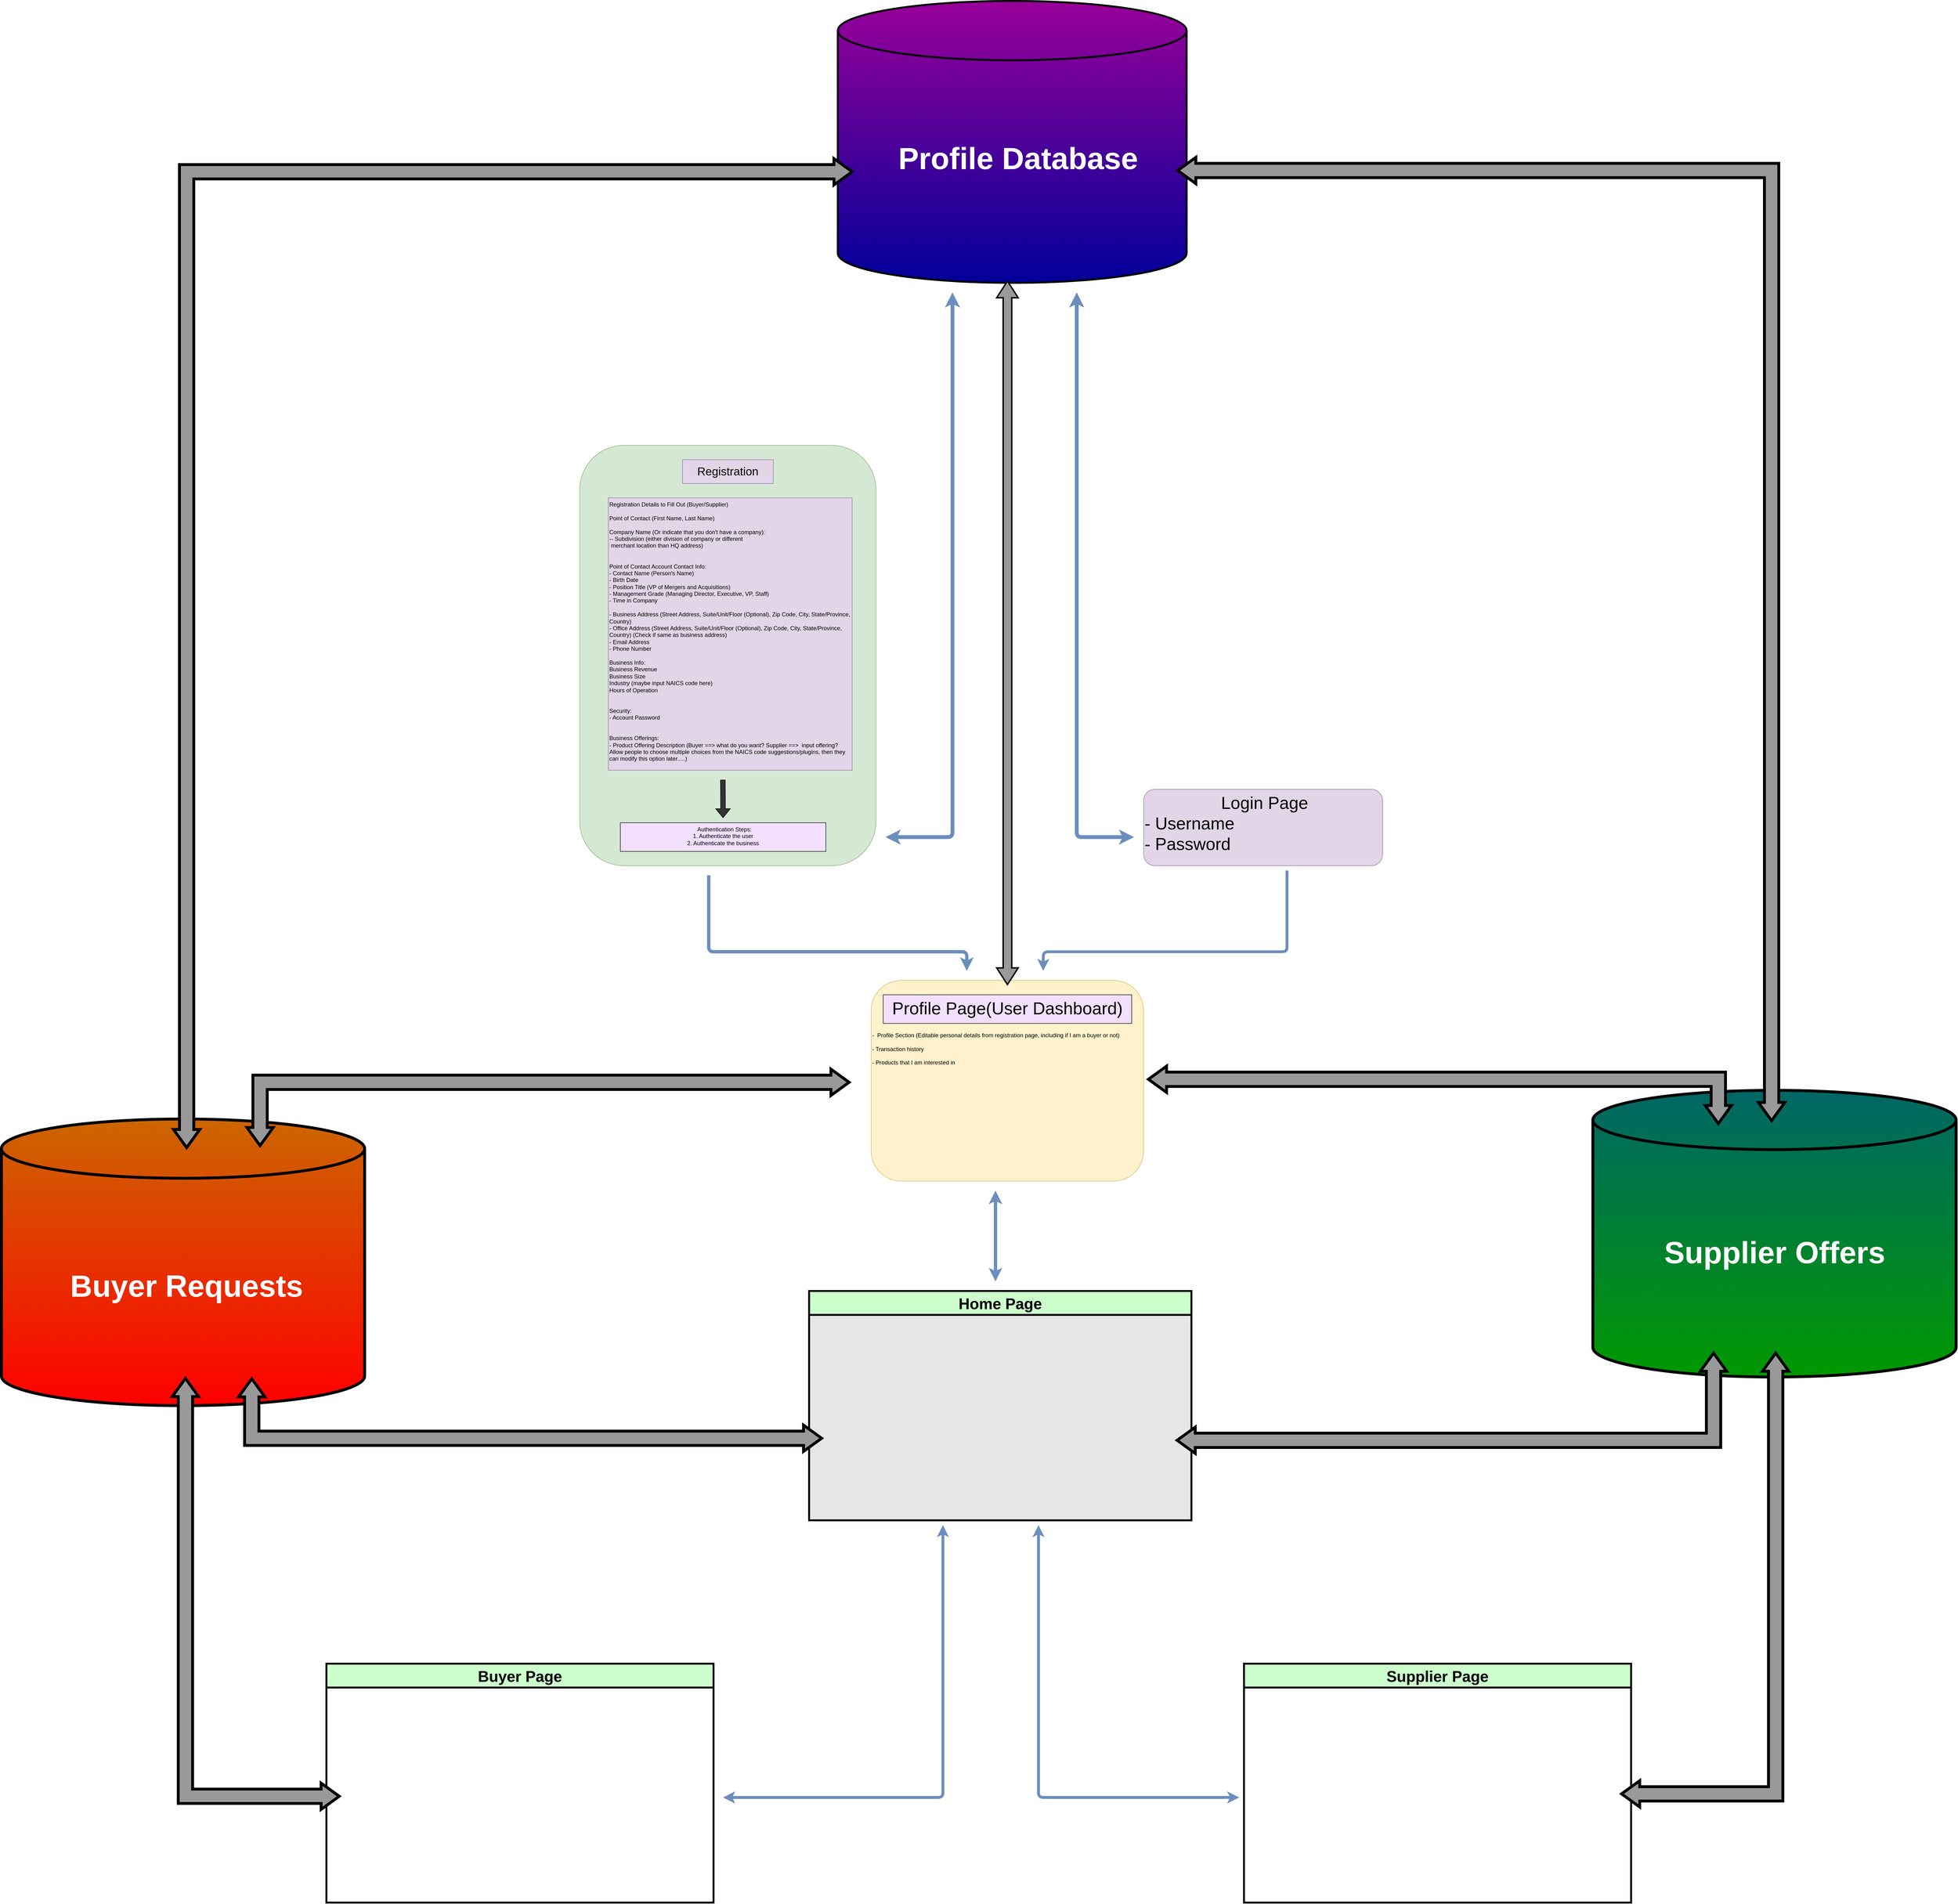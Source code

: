 <mxfile version="14.9.0" type="device"><diagram id="RiQjVPVDVquNFwy4lzcZ" name="Page-1"><mxGraphModel dx="5763" dy="3054" grid="1" gridSize="10" guides="1" tooltips="1" connect="1" arrows="1" fold="1" page="1" pageScale="1" pageWidth="850" pageHeight="1100" math="0" shadow="0"><root><mxCell id="0"/><mxCell id="1" parent="0"/><mxCell id="wuE6wDkACoCr9kcrCg11-7" value="" style="rounded=1;whiteSpace=wrap;html=1;verticalAlign=top;fillColor=#d5e8d4;strokeColor=#82b366;" parent="1" vertex="1"><mxGeometry x="40" y="-90" width="620" height="880" as="geometry"/></mxCell><mxCell id="wuE6wDkACoCr9kcrCg11-6" value="Registration Details to Fill Out (Buyer/Supplier)&lt;br&gt;&lt;br&gt;Point of Contact (First Name, Last Name)&lt;br&gt;&lt;br&gt;Company Name (Or indicate that you don't have a company):&lt;br&gt;&lt;span&gt;&#9;&lt;/span&gt;-- Subdivision (either division of company or different &lt;span&gt;&#9;&lt;/span&gt;&amp;nbsp; &amp;nbsp; &amp;nbsp; &amp;nbsp; &amp;nbsp; &amp;nbsp;&lt;span style=&quot;white-space: pre&quot;&gt;&#9;&lt;/span&gt;&lt;span style=&quot;white-space: pre&quot;&gt;&#9;&lt;/span&gt;&lt;span style=&quot;white-space: pre&quot;&gt;&#9;&lt;/span&gt;&lt;span style=&quot;white-space: pre&quot;&gt;&#9;&lt;/span&gt;&amp;nbsp; &amp;nbsp;&amp;nbsp;&lt;span&gt;&amp;nbsp;&lt;/span&gt;&amp;nbsp; &amp;nbsp; &amp;nbsp; &amp;nbsp; &amp;nbsp; &amp;nbsp;merchant location than HQ address)&lt;br&gt;&lt;br&gt;&lt;br&gt;Point of Contact Account Contact Info:&lt;br&gt;- Contact Name (Person's Name)&lt;br&gt;- Birth Date&lt;br&gt;- Position Title (VP of Mergers and Acquisitions)&lt;br&gt;- Management Grade (Managing Director, Executive, VP, Staff)&lt;br&gt;- Time in Company&lt;br&gt;&lt;br&gt;- Business Address (Street Address, Suite/Unit/Floor (Optional), Zip Code, City, State/Province, Country)&lt;br&gt;- Office Address (Street Address, Suite/Unit/Floor (Optional), Zip Code, City, State/Province, Country) (Check if same as business address)&lt;br&gt;- Email Address&lt;br&gt;- Phone Number&lt;br&gt;&lt;br&gt;Business Info:&lt;br&gt;Business Revenue&lt;br&gt;Business Size&lt;br&gt;Industry (maybe input NAICS code here)&lt;br&gt;Hours of Operation&lt;br&gt;&lt;br&gt;&lt;br&gt;Security:&lt;br&gt;- Account Password&lt;br&gt;&lt;br&gt;&lt;br&gt;Business Offerings:&amp;nbsp;&lt;br&gt;- Product Offering Description (Buyer ==&amp;gt; what do you want? Supplier ==&amp;gt;&amp;nbsp; input offering? Allow people to choose multiple choices from the NAICS code suggestions/plugins, then they can modify this option later.....)" style="rounded=0;whiteSpace=wrap;html=1;verticalAlign=top;fillColor=#e1d5e7;strokeColor=#9673a6;align=left;" parent="1" vertex="1"><mxGeometry x="100" y="20" width="510" height="570" as="geometry"/></mxCell><mxCell id="wuE6wDkACoCr9kcrCg11-8" value="&lt;font style=&quot;font-size: 24px&quot;&gt;Registration&lt;/font&gt;" style="text;html=1;strokeColor=#9673a6;fillColor=#e1d5e7;align=center;verticalAlign=middle;whiteSpace=wrap;rounded=0;" parent="1" vertex="1"><mxGeometry x="255" y="-60" width="190" height="50" as="geometry"/></mxCell><mxCell id="wuE6wDkACoCr9kcrCg11-13" value="" style="shape=flexArrow;endArrow=classic;html=1;fillColor=#333333;" parent="1" edge="1"><mxGeometry width="50" height="50" relative="1" as="geometry"><mxPoint x="339.58" y="610" as="sourcePoint"/><mxPoint x="340" y="690" as="targetPoint"/></mxGeometry></mxCell><mxCell id="wuE6wDkACoCr9kcrCg11-14" value="&amp;nbsp; Authentication Steps:&lt;br&gt;1. Authenticate the user&lt;br&gt;2. Authenticate the business" style="rounded=0;whiteSpace=wrap;html=1;verticalAlign=top;fillColor=#F3E0FF;" parent="1" vertex="1"><mxGeometry x="125" y="700" width="430" height="60" as="geometry"/></mxCell><mxCell id="wuE6wDkACoCr9kcrCg11-16" value="&lt;font style=&quot;font-size: 12px&quot;&gt;&lt;span style=&quot;white-space: pre&quot;&gt;&#9;&lt;/span&gt;&lt;span style=&quot;white-space: pre&quot;&gt;&#9;&lt;span style=&quot;white-space: pre&quot;&gt;&#9;&lt;/span&gt;&lt;span style=&quot;white-space: pre&quot;&gt;&#9;&lt;/span&gt;&lt;span style=&quot;white-space: pre&quot;&gt;&#9;&lt;/span&gt;&lt;span style=&quot;white-space: pre&quot;&gt;&#9;&lt;/span&gt;&lt;span style=&quot;white-space: pre&quot;&gt;&#9;&lt;/span&gt; &lt;/span&gt;&amp;nbsp; &amp;nbsp;&amp;nbsp;&lt;br&gt;&lt;br&gt;&lt;br&gt;&lt;br&gt;&lt;br&gt;&lt;br&gt;&lt;br&gt;-&amp;nbsp; Profile Section (Editable personal details from registration page, including if I am a buyer or not)&lt;br&gt;&lt;br&gt;- Transaction history&lt;br&gt;&lt;br&gt;- Products that I am interested in&lt;br&gt;&lt;br&gt;&lt;br&gt;&amp;nbsp;&lt;br&gt;&lt;br&gt;&lt;/font&gt;" style="rounded=1;whiteSpace=wrap;html=1;fillColor=#fff2cc;verticalAlign=top;strokeColor=#d6b656;align=left;" parent="1" vertex="1"><mxGeometry x="650" y="1030" width="570" height="420" as="geometry"/></mxCell><mxCell id="wuE6wDkACoCr9kcrCg11-19" value="&lt;font style=&quot;font-size: 36px&quot;&gt;&lt;span style=&quot;white-space: pre&quot;&gt;&#9;&lt;/span&gt;&lt;span style=&quot;white-space: pre&quot;&gt;&#9;&lt;/span&gt;Login Page&lt;br&gt;- Username&lt;br&gt;- Password&amp;nbsp;&lt;br&gt;&lt;/font&gt;" style="rounded=1;whiteSpace=wrap;html=1;verticalAlign=top;fillColor=#e1d5e7;strokeColor=#9673a6;align=left;" parent="1" vertex="1"><mxGeometry x="1220" y="630" width="500" height="160" as="geometry"/></mxCell><mxCell id="wuE6wDkACoCr9kcrCg11-21" value="" style="edgeStyle=elbowEdgeStyle;elbow=vertical;endArrow=classic;html=1;fillColor=#dae8fc;strokeWidth=6;strokeColor=#6c8ebf;" parent="1" edge="1"><mxGeometry width="50" height="50" relative="1" as="geometry"><mxPoint x="1520" y="800" as="sourcePoint"/><mxPoint x="1010" y="1010" as="targetPoint"/><Array as="points"><mxPoint x="1340" y="970"/></Array></mxGeometry></mxCell><mxCell id="wuE6wDkACoCr9kcrCg11-24" value="&lt;font style=&quot;font-size: 36px&quot;&gt;Profile Page(User Dashboard)&lt;/font&gt;" style="rounded=0;whiteSpace=wrap;html=1;fillColor=#F3E0FF;verticalAlign=top;" parent="1" vertex="1"><mxGeometry x="675" y="1060" width="520" height="60" as="geometry"/></mxCell><mxCell id="wuE6wDkACoCr9kcrCg11-26" value="" style="shape=cylinder3;whiteSpace=wrap;html=1;boundedLbl=1;backgroundOutline=1;size=62.048;verticalAlign=top;gradientColor=#000099;strokeWidth=4;fillColor=#990099;" parent="1" vertex="1"><mxGeometry x="580" y="-1020" width="730" height="590" as="geometry"/></mxCell><mxCell id="wuE6wDkACoCr9kcrCg11-27" value="&lt;font style=&quot;font-size: 64px&quot; color=&quot;#ffffff&quot;&gt;&lt;b&gt;Profile Database&lt;/b&gt;&lt;/font&gt;" style="text;html=1;strokeColor=none;fillColor=none;align=center;verticalAlign=middle;whiteSpace=wrap;rounded=0;" parent="1" vertex="1"><mxGeometry x="690" y="-790" width="535" height="200" as="geometry"/></mxCell><mxCell id="wuE6wDkACoCr9kcrCg11-30" value="" style="edgeStyle=elbowEdgeStyle;elbow=vertical;endArrow=classic;html=1;strokeWidth=7;fillColor=#dae8fc;strokeColor=#6c8ebf;" parent="1" edge="1"><mxGeometry width="50" height="50" relative="1" as="geometry"><mxPoint x="310" y="810" as="sourcePoint"/><mxPoint x="850" y="1010" as="targetPoint"/><Array as="points"><mxPoint x="490" y="970"/></Array></mxGeometry></mxCell><mxCell id="wuE6wDkACoCr9kcrCg11-36" value="Home Page" style="swimlane;strokeColor=#000000;strokeWidth=4;verticalAlign=top;swimlaneFillColor=#E6E6E6;fillColor=#CCFFCC;startSize=50;fontSize=32;" parent="1" vertex="1"><mxGeometry x="520" y="1680" width="800" height="480" as="geometry"/></mxCell><mxCell id="wuE6wDkACoCr9kcrCg11-37" value="" style="endArrow=classic;startArrow=classic;html=1;strokeWidth=7;fillColor=#dae8fc;strokeColor=#6c8ebf;" parent="1" edge="1"><mxGeometry width="50" height="50" relative="1" as="geometry"><mxPoint x="910" y="1660" as="sourcePoint"/><mxPoint x="910" y="1470" as="targetPoint"/><Array as="points"/></mxGeometry></mxCell><mxCell id="wuE6wDkACoCr9kcrCg11-40" value="Buyer Page" style="swimlane;fontSize=32;strokeColor=#000000;strokeWidth=4;fillColor=#CCFFCC;gradientColor=none;align=center;verticalAlign=top;labelBackgroundColor=none;startSize=50;swimlaneFillColor=#ffffff;" parent="1" vertex="1"><mxGeometry x="-490" y="2460" width="810" height="500" as="geometry"/></mxCell><mxCell id="wuE6wDkACoCr9kcrCg11-41" value="Supplier Page" style="swimlane;fontSize=32;strokeColor=#000000;strokeWidth=4;fillColor=#CCFFCC;gradientColor=none;align=center;verticalAlign=top;labelBackgroundColor=none;startSize=50;swimlaneFillColor=#ffffff;" parent="1" vertex="1"><mxGeometry x="1430" y="2460" width="810" height="500" as="geometry"/></mxCell><mxCell id="wuE6wDkACoCr9kcrCg11-48" value="" style="endArrow=classic;startArrow=classic;html=1;fontSize=32;fontColor=#000000;strokeWidth=6;fillColor=#dae8fc;strokeColor=#6c8ebf;" parent="1" edge="1"><mxGeometry width="100" height="100" relative="1" as="geometry"><mxPoint x="340" y="2740" as="sourcePoint"/><mxPoint x="800" y="2170" as="targetPoint"/><Array as="points"><mxPoint x="800" y="2740"/><mxPoint x="800" y="2650"/></Array></mxGeometry></mxCell><mxCell id="wuE6wDkACoCr9kcrCg11-49" value="" style="endArrow=classic;startArrow=classic;html=1;fontSize=32;fontColor=#000000;strokeWidth=6;fillColor=#dae8fc;strokeColor=#6c8ebf;" parent="1" edge="1"><mxGeometry width="100" height="100" relative="1" as="geometry"><mxPoint x="1420" y="2740" as="sourcePoint"/><mxPoint x="1000" y="2170" as="targetPoint"/><Array as="points"><mxPoint x="1180" y="2740"/><mxPoint x="1000" y="2740"/></Array></mxGeometry></mxCell><mxCell id="wuE6wDkACoCr9kcrCg11-51" value="" style="shape=cylinder3;whiteSpace=wrap;html=1;boundedLbl=1;backgroundOutline=1;size=62.048;verticalAlign=top;strokeWidth=6;gradientColor=#FF0000;fillColor=#CC6600;" parent="1" vertex="1"><mxGeometry x="-1170" y="1320" width="760" height="600" as="geometry"/></mxCell><mxCell id="wuE6wDkACoCr9kcrCg11-52" value="" style="endArrow=classic;startArrow=classic;html=1;fontSize=32;fontColor=#000000;strokeWidth=8;fillColor=#dae8fc;strokeColor=#6c8ebf;" parent="1" edge="1"><mxGeometry width="100" height="100" relative="1" as="geometry"><mxPoint x="680" y="730" as="sourcePoint"/><mxPoint x="820" y="-410" as="targetPoint"/><Array as="points"><mxPoint x="820" y="730"/><mxPoint x="820" y="610"/></Array></mxGeometry></mxCell><mxCell id="wuE6wDkACoCr9kcrCg11-53" value="" style="endArrow=classic;startArrow=classic;html=1;fontSize=32;fontColor=#000000;strokeWidth=8;fillColor=#dae8fc;strokeColor=#6c8ebf;" parent="1" edge="1"><mxGeometry width="100" height="100" relative="1" as="geometry"><mxPoint x="1200" y="730" as="sourcePoint"/><mxPoint x="1080" y="-410" as="targetPoint"/><Array as="points"><mxPoint x="1080" y="730"/></Array></mxGeometry></mxCell><mxCell id="wuE6wDkACoCr9kcrCg11-54" value="" style="shape=cylinder3;whiteSpace=wrap;html=1;boundedLbl=1;backgroundOutline=1;size=62.048;verticalAlign=top;strokeWidth=6;fillColor=#006666;gradientColor=#009900;" parent="1" vertex="1"><mxGeometry x="2160" y="1260" width="760" height="600" as="geometry"/></mxCell><mxCell id="wuE6wDkACoCr9kcrCg11-55" value="&lt;font style=&quot;font-size: 64px&quot; color=&quot;#ffffff&quot;&gt;&lt;b&gt;Buyer Requests&lt;/b&gt;&lt;/font&gt;" style="text;html=1;strokeColor=none;fillColor=none;align=center;verticalAlign=middle;whiteSpace=wrap;rounded=0;" parent="1" vertex="1"><mxGeometry x="-1050" y="1570" width="535" height="200" as="geometry"/></mxCell><mxCell id="wuE6wDkACoCr9kcrCg11-56" value="&lt;font style=&quot;font-size: 64px&quot; color=&quot;#ffffff&quot;&gt;&lt;b&gt;Supplier Offers&lt;/b&gt;&lt;/font&gt;" style="text;html=1;strokeColor=none;fillColor=none;align=center;verticalAlign=middle;whiteSpace=wrap;rounded=0;" parent="1" vertex="1"><mxGeometry x="2272.5" y="1500" width="535" height="200" as="geometry"/></mxCell><mxCell id="wuE6wDkACoCr9kcrCg11-58" value="" style="html=1;shadow=0;dashed=0;align=center;verticalAlign=middle;shape=mxgraph.arrows2.bendDoubleArrow;dy=15;dx=38;arrowHead=55;rounded=0;labelBackgroundColor=none;fontSize=32;fontColor=#000000;strokeColor=#000000;strokeWidth=6;fillColor=#999999;" parent="1" vertex="1"><mxGeometry x="-810" y="-690" width="1420" height="2070" as="geometry"/></mxCell><mxCell id="wuE6wDkACoCr9kcrCg11-60" value="" style="html=1;shadow=0;dashed=0;align=center;verticalAlign=middle;shape=mxgraph.arrows2.bendDoubleArrow;dy=15;dx=38;arrowHead=55;rounded=0;labelBackgroundColor=none;fontSize=32;fontColor=#000000;strokeColor=#000000;strokeWidth=6;fillColor=#999999;gradientColor=none;rotation=90;" parent="1" vertex="1"><mxGeometry x="918.28" y="-319.68" width="2016.16" height="1270.25" as="geometry"/></mxCell><mxCell id="wuE6wDkACoCr9kcrCg11-61" value="" style="html=1;shadow=0;dashed=0;align=center;verticalAlign=middle;shape=mxgraph.arrows2.twoWayArrow;dy=0.6;dx=35;labelBackgroundColor=none;fontSize=32;fontColor=#000000;strokeColor=#000000;strokeWidth=3;fillColor=#999999;gradientColor=none;rotation=90;" parent="1" vertex="1"><mxGeometry x="198.75" y="280" width="1472.5" height="45" as="geometry"/></mxCell><mxCell id="wuE6wDkACoCr9kcrCg11-62" value="" style="html=1;shadow=0;dashed=0;align=center;verticalAlign=middle;shape=mxgraph.arrows2.bendDoubleArrow;dy=15;dx=38;arrowHead=55;rounded=0;labelBackgroundColor=none;fontSize=32;fontColor=#000000;strokeColor=#000000;strokeWidth=6;fillColor=#999999;gradientColor=none;rotation=-180;" parent="1" vertex="1"><mxGeometry x="2220" y="1810" width="350" height="950" as="geometry"/></mxCell><mxCell id="wuE6wDkACoCr9kcrCg11-63" value="" style="html=1;shadow=0;dashed=0;align=center;verticalAlign=middle;shape=mxgraph.arrows2.bendDoubleArrow;dy=15;dx=38;arrowHead=55;rounded=0;labelBackgroundColor=none;fontSize=32;fontColor=#000000;strokeColor=#000000;strokeWidth=6;fillColor=#999999;gradientColor=none;rotation=-90;" parent="1" vertex="1"><mxGeometry x="-1088.82" y="2139.32" width="902.02" height="349.37" as="geometry"/></mxCell><mxCell id="wuE6wDkACoCr9kcrCg11-64" value="" style="html=1;shadow=0;dashed=0;align=center;verticalAlign=middle;shape=mxgraph.arrows2.bendDoubleArrow;dy=15;dx=38;arrowHead=55;rounded=0;labelBackgroundColor=none;fontSize=32;fontColor=#000000;strokeColor=#000000;strokeWidth=6;fillColor=#999999;gradientColor=none;rotation=-90;" parent="1" vertex="1"><mxGeometry x="-139.69" y="1329.69" width="152.02" height="1220" as="geometry"/></mxCell><mxCell id="wuE6wDkACoCr9kcrCg11-65" value="" style="html=1;shadow=0;dashed=0;align=center;verticalAlign=middle;shape=mxgraph.arrows2.bendDoubleArrow;dy=15;dx=38;arrowHead=55;rounded=0;labelBackgroundColor=none;fontSize=32;fontColor=#000000;strokeColor=#000000;strokeWidth=6;fillColor=#999999;gradientColor=none;rotation=-180;" parent="1" vertex="1"><mxGeometry x="1290" y="1810" width="1150" height="210" as="geometry"/></mxCell><mxCell id="nTvG5626dWcVqPSjaR2Z-2" value="" style="html=1;shadow=0;dashed=0;align=center;verticalAlign=middle;shape=mxgraph.arrows2.bendDoubleArrow;dy=15;dx=38;arrowHead=55;rounded=0;labelBackgroundColor=none;fontSize=32;fontColor=#000000;strokeColor=#000000;strokeWidth=6;fillColor=#999999;gradientColor=none;rotation=-90;direction=south;" vertex="1" parent="1"><mxGeometry x="-106.33" y="665.69" width="160.01" height="1260.01" as="geometry"/></mxCell><mxCell id="nTvG5626dWcVqPSjaR2Z-3" value="" style="html=1;shadow=0;dashed=0;align=center;verticalAlign=middle;shape=mxgraph.arrows2.bendDoubleArrow;dy=15;dx=38;arrowHead=55;rounded=0;labelBackgroundColor=none;fontSize=32;fontColor=#000000;strokeColor=#000000;strokeWidth=6;fillColor=#999999;gradientColor=none;rotation=-180;direction=north;" vertex="1" parent="1"><mxGeometry x="1230" y="1209.38" width="1220" height="120.31" as="geometry"/></mxCell></root></mxGraphModel></diagram></mxfile>